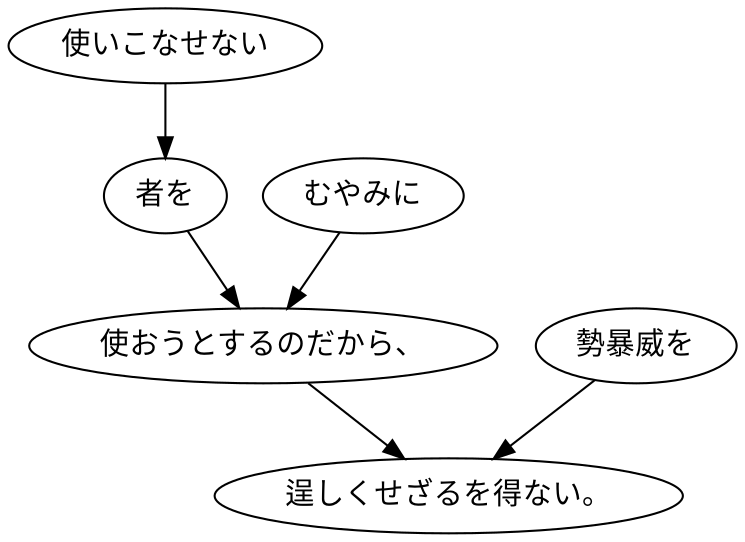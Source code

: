 digraph graph6619 {
	node0 [label="使いこなせない"];
	node1 [label="者を"];
	node2 [label="むやみに"];
	node3 [label="使おうとするのだから、"];
	node4 [label="勢暴威を"];
	node5 [label="逞しくせざるを得ない。"];
	node0 -> node1;
	node1 -> node3;
	node2 -> node3;
	node3 -> node5;
	node4 -> node5;
}
